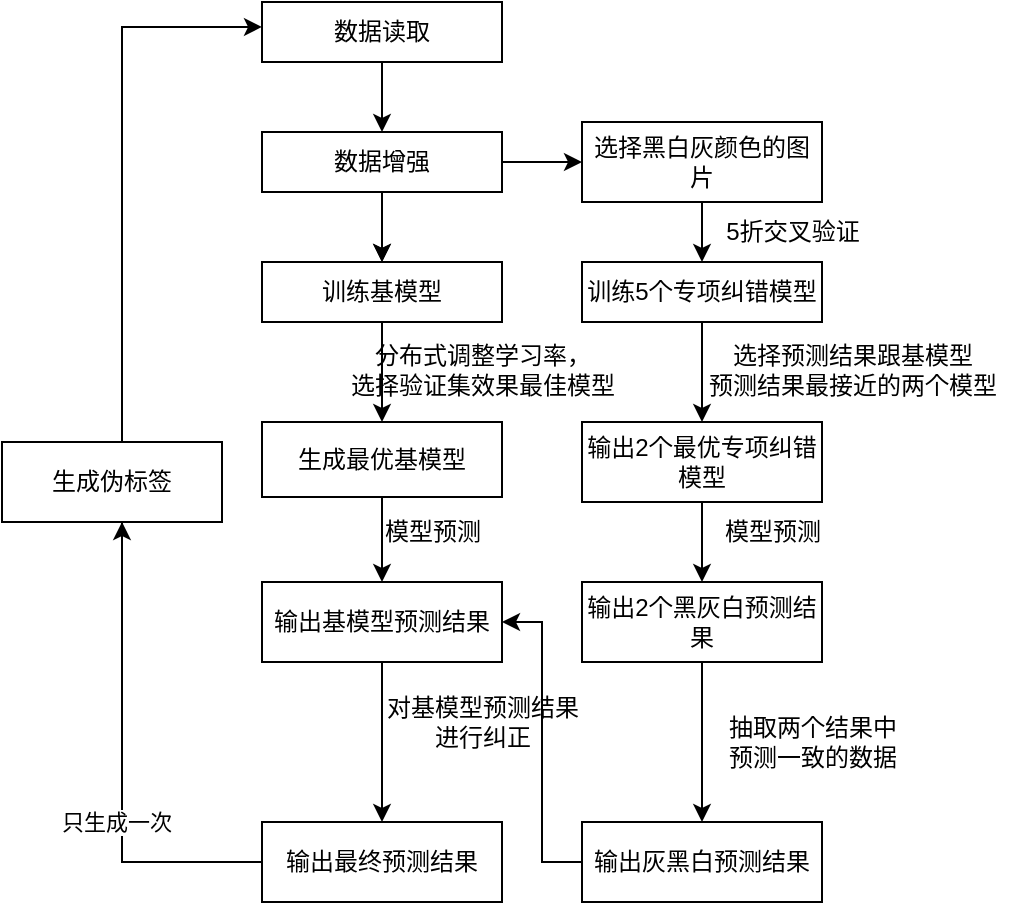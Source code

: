 <mxfile version="20.5.1" type="github">
  <diagram id="Q1Jix77r4ZnzV5kOpdrD" name="第 1 页">
    <mxGraphModel dx="981" dy="548" grid="1" gridSize="10" guides="1" tooltips="1" connect="1" arrows="1" fold="1" page="1" pageScale="1" pageWidth="827" pageHeight="1169" math="0" shadow="0">
      <root>
        <mxCell id="0" />
        <mxCell id="1" parent="0" />
        <mxCell id="jdafwGyb-ZA4JQ6VH0_T-3" value="" style="edgeStyle=orthogonalEdgeStyle;rounded=0;orthogonalLoop=1;jettySize=auto;html=1;" parent="1" source="jdafwGyb-ZA4JQ6VH0_T-1" target="jdafwGyb-ZA4JQ6VH0_T-2" edge="1">
          <mxGeometry relative="1" as="geometry">
            <Array as="points">
              <mxPoint x="380" y="250" />
              <mxPoint x="380" y="250" />
            </Array>
          </mxGeometry>
        </mxCell>
        <mxCell id="jdafwGyb-ZA4JQ6VH0_T-1" value="数据读取" style="rounded=0;whiteSpace=wrap;html=1;" parent="1" vertex="1">
          <mxGeometry x="320" y="220" width="120" height="30" as="geometry" />
        </mxCell>
        <mxCell id="jdafwGyb-ZA4JQ6VH0_T-5" value="" style="edgeStyle=orthogonalEdgeStyle;rounded=0;orthogonalLoop=1;jettySize=auto;html=1;" parent="1" source="jdafwGyb-ZA4JQ6VH0_T-2" target="jdafwGyb-ZA4JQ6VH0_T-4" edge="1">
          <mxGeometry relative="1" as="geometry" />
        </mxCell>
        <mxCell id="jdafwGyb-ZA4JQ6VH0_T-9" value="" style="edgeStyle=orthogonalEdgeStyle;rounded=0;orthogonalLoop=1;jettySize=auto;html=1;" parent="1" source="jdafwGyb-ZA4JQ6VH0_T-2" target="jdafwGyb-ZA4JQ6VH0_T-4" edge="1">
          <mxGeometry relative="1" as="geometry" />
        </mxCell>
        <mxCell id="jdafwGyb-ZA4JQ6VH0_T-12" style="edgeStyle=orthogonalEdgeStyle;rounded=0;orthogonalLoop=1;jettySize=auto;html=1;" parent="1" source="jdafwGyb-ZA4JQ6VH0_T-2" target="jdafwGyb-ZA4JQ6VH0_T-10" edge="1">
          <mxGeometry relative="1" as="geometry" />
        </mxCell>
        <mxCell id="jdafwGyb-ZA4JQ6VH0_T-2" value="数据增强" style="rounded=0;whiteSpace=wrap;html=1;" parent="1" vertex="1">
          <mxGeometry x="320" y="285" width="120" height="30" as="geometry" />
        </mxCell>
        <mxCell id="jdafwGyb-ZA4JQ6VH0_T-7" value="" style="edgeStyle=orthogonalEdgeStyle;rounded=0;orthogonalLoop=1;jettySize=auto;html=1;" parent="1" source="jdafwGyb-ZA4JQ6VH0_T-4" target="jdafwGyb-ZA4JQ6VH0_T-6" edge="1">
          <mxGeometry relative="1" as="geometry" />
        </mxCell>
        <mxCell id="jdafwGyb-ZA4JQ6VH0_T-4" value="训练基模型" style="rounded=0;whiteSpace=wrap;html=1;" parent="1" vertex="1">
          <mxGeometry x="320" y="350" width="120" height="30" as="geometry" />
        </mxCell>
        <mxCell id="jdafwGyb-ZA4JQ6VH0_T-20" value="" style="edgeStyle=orthogonalEdgeStyle;rounded=0;orthogonalLoop=1;jettySize=auto;html=1;" parent="1" source="jdafwGyb-ZA4JQ6VH0_T-6" target="jdafwGyb-ZA4JQ6VH0_T-19" edge="1">
          <mxGeometry relative="1" as="geometry" />
        </mxCell>
        <mxCell id="jdafwGyb-ZA4JQ6VH0_T-6" value="生成最优基模型" style="rounded=0;whiteSpace=wrap;html=1;" parent="1" vertex="1">
          <mxGeometry x="320" y="430" width="120" height="37.5" as="geometry" />
        </mxCell>
        <mxCell id="jdafwGyb-ZA4JQ6VH0_T-8" value="分布式调整学习率，&lt;br&gt;选择验证集效果最佳模型" style="text;html=1;align=center;verticalAlign=middle;resizable=0;points=[];autosize=1;strokeColor=none;fillColor=none;" parent="1" vertex="1">
          <mxGeometry x="350" y="383.5" width="160" height="40" as="geometry" />
        </mxCell>
        <mxCell id="jdafwGyb-ZA4JQ6VH0_T-14" value="" style="edgeStyle=orthogonalEdgeStyle;rounded=0;orthogonalLoop=1;jettySize=auto;html=1;" parent="1" source="jdafwGyb-ZA4JQ6VH0_T-10" target="jdafwGyb-ZA4JQ6VH0_T-13" edge="1">
          <mxGeometry relative="1" as="geometry" />
        </mxCell>
        <mxCell id="jdafwGyb-ZA4JQ6VH0_T-10" value="选择黑白灰颜色的图片" style="rounded=0;whiteSpace=wrap;html=1;" parent="1" vertex="1">
          <mxGeometry x="480" y="280" width="120" height="40" as="geometry" />
        </mxCell>
        <mxCell id="jdafwGyb-ZA4JQ6VH0_T-17" value="" style="edgeStyle=orthogonalEdgeStyle;rounded=0;orthogonalLoop=1;jettySize=auto;html=1;" parent="1" source="jdafwGyb-ZA4JQ6VH0_T-13" target="jdafwGyb-ZA4JQ6VH0_T-16" edge="1">
          <mxGeometry relative="1" as="geometry" />
        </mxCell>
        <mxCell id="jdafwGyb-ZA4JQ6VH0_T-13" value="训练5个专项纠错模型" style="rounded=0;whiteSpace=wrap;html=1;" parent="1" vertex="1">
          <mxGeometry x="480" y="350" width="120" height="30" as="geometry" />
        </mxCell>
        <mxCell id="jdafwGyb-ZA4JQ6VH0_T-15" value="5折交叉验证" style="text;html=1;align=center;verticalAlign=middle;resizable=0;points=[];autosize=1;strokeColor=none;fillColor=none;" parent="1" vertex="1">
          <mxGeometry x="540" y="320" width="90" height="30" as="geometry" />
        </mxCell>
        <mxCell id="jdafwGyb-ZA4JQ6VH0_T-16" value="输出2个最优专项纠错模型" style="rounded=0;whiteSpace=wrap;html=1;" parent="1" vertex="1">
          <mxGeometry x="480" y="430" width="120" height="40" as="geometry" />
        </mxCell>
        <mxCell id="jdafwGyb-ZA4JQ6VH0_T-18" value="选择预测结果跟基模型&lt;br&gt;预测结果最接近的两个模型" style="text;html=1;align=center;verticalAlign=middle;resizable=0;points=[];autosize=1;strokeColor=none;fillColor=none;" parent="1" vertex="1">
          <mxGeometry x="530" y="383.5" width="170" height="40" as="geometry" />
        </mxCell>
        <mxCell id="jdafwGyb-ZA4JQ6VH0_T-31" value="" style="edgeStyle=orthogonalEdgeStyle;rounded=0;orthogonalLoop=1;jettySize=auto;html=1;" parent="1" source="jdafwGyb-ZA4JQ6VH0_T-19" target="jdafwGyb-ZA4JQ6VH0_T-30" edge="1">
          <mxGeometry relative="1" as="geometry" />
        </mxCell>
        <mxCell id="jdafwGyb-ZA4JQ6VH0_T-19" value="输出基模型预测结果" style="rounded=0;whiteSpace=wrap;html=1;" parent="1" vertex="1">
          <mxGeometry x="320" y="510" width="120" height="40" as="geometry" />
        </mxCell>
        <mxCell id="jdafwGyb-ZA4JQ6VH0_T-21" value="输出2个黑灰白预测结果" style="rounded=0;whiteSpace=wrap;html=1;" parent="1" vertex="1">
          <mxGeometry x="480" y="510" width="120" height="40" as="geometry" />
        </mxCell>
        <mxCell id="jdafwGyb-ZA4JQ6VH0_T-28" style="edgeStyle=orthogonalEdgeStyle;rounded=0;orthogonalLoop=1;jettySize=auto;html=1;entryX=1;entryY=0.5;entryDx=0;entryDy=0;" parent="1" source="jdafwGyb-ZA4JQ6VH0_T-23" target="jdafwGyb-ZA4JQ6VH0_T-19" edge="1">
          <mxGeometry relative="1" as="geometry" />
        </mxCell>
        <mxCell id="jdafwGyb-ZA4JQ6VH0_T-23" value="输出灰黑白预测结果" style="rounded=0;whiteSpace=wrap;html=1;" parent="1" vertex="1">
          <mxGeometry x="480" y="630" width="120" height="40" as="geometry" />
        </mxCell>
        <mxCell id="jdafwGyb-ZA4JQ6VH0_T-25" value="模型预测" style="text;html=1;align=center;verticalAlign=middle;resizable=0;points=[];autosize=1;strokeColor=none;fillColor=none;" parent="1" vertex="1">
          <mxGeometry x="540" y="470" width="70" height="30" as="geometry" />
        </mxCell>
        <mxCell id="jdafwGyb-ZA4JQ6VH0_T-27" value="抽取两个结果中&lt;br&gt;预测一致的数据" style="text;html=1;align=center;verticalAlign=middle;resizable=0;points=[];autosize=1;strokeColor=none;fillColor=none;" parent="1" vertex="1">
          <mxGeometry x="540" y="570" width="110" height="40" as="geometry" />
        </mxCell>
        <mxCell id="jdafwGyb-ZA4JQ6VH0_T-29" value="对基模型预测结果&lt;br&gt;进行纠正" style="text;html=1;align=center;verticalAlign=middle;resizable=0;points=[];autosize=1;strokeColor=none;fillColor=none;" parent="1" vertex="1">
          <mxGeometry x="370" y="560" width="120" height="40" as="geometry" />
        </mxCell>
        <mxCell id="jdafwGyb-ZA4JQ6VH0_T-35" value="" style="edgeStyle=orthogonalEdgeStyle;rounded=0;orthogonalLoop=1;jettySize=auto;html=1;" parent="1" source="jdafwGyb-ZA4JQ6VH0_T-30" target="jdafwGyb-ZA4JQ6VH0_T-34" edge="1">
          <mxGeometry relative="1" as="geometry">
            <Array as="points">
              <mxPoint x="250" y="650" />
            </Array>
          </mxGeometry>
        </mxCell>
        <mxCell id="jdafwGyb-ZA4JQ6VH0_T-36" value="只生成一次" style="edgeLabel;html=1;align=center;verticalAlign=middle;resizable=0;points=[];" parent="jdafwGyb-ZA4JQ6VH0_T-35" vertex="1" connectable="0">
          <mxGeometry x="-0.25" y="3" relative="1" as="geometry">
            <mxPoint as="offset" />
          </mxGeometry>
        </mxCell>
        <mxCell id="jdafwGyb-ZA4JQ6VH0_T-30" value="输出最终预测结果" style="rounded=0;whiteSpace=wrap;html=1;" parent="1" vertex="1">
          <mxGeometry x="320" y="630" width="120" height="40" as="geometry" />
        </mxCell>
        <mxCell id="jdafwGyb-ZA4JQ6VH0_T-38" style="edgeStyle=orthogonalEdgeStyle;rounded=0;orthogonalLoop=1;jettySize=auto;html=1;" parent="1" edge="1">
          <mxGeometry relative="1" as="geometry">
            <mxPoint x="250" y="550.0" as="sourcePoint" />
            <mxPoint x="320" y="232.47" as="targetPoint" />
            <Array as="points">
              <mxPoint x="250" y="233" />
            </Array>
          </mxGeometry>
        </mxCell>
        <mxCell id="jdafwGyb-ZA4JQ6VH0_T-34" value="生成伪标签" style="rounded=0;whiteSpace=wrap;html=1;" parent="1" vertex="1">
          <mxGeometry x="190" y="440" width="110" height="40" as="geometry" />
        </mxCell>
        <mxCell id="jdafwGyb-ZA4JQ6VH0_T-39" value="模型预测" style="text;html=1;align=center;verticalAlign=middle;resizable=0;points=[];autosize=1;strokeColor=none;fillColor=none;" parent="1" vertex="1">
          <mxGeometry x="370" y="470" width="70" height="30" as="geometry" />
        </mxCell>
        <mxCell id="jdafwGyb-ZA4JQ6VH0_T-43" style="edgeStyle=orthogonalEdgeStyle;rounded=0;orthogonalLoop=1;jettySize=auto;html=1;exitX=0.5;exitY=1;exitDx=0;exitDy=0;fontSize=17;" parent="1" source="jdafwGyb-ZA4JQ6VH0_T-21" target="jdafwGyb-ZA4JQ6VH0_T-21" edge="1">
          <mxGeometry relative="1" as="geometry" />
        </mxCell>
        <mxCell id="jdafwGyb-ZA4JQ6VH0_T-52" value="" style="endArrow=classic;html=1;rounded=0;fontSize=17;entryX=0.5;entryY=0;entryDx=0;entryDy=0;exitX=0.5;exitY=1;exitDx=0;exitDy=0;" parent="1" source="jdafwGyb-ZA4JQ6VH0_T-21" target="jdafwGyb-ZA4JQ6VH0_T-23" edge="1">
          <mxGeometry width="50" height="50" relative="1" as="geometry">
            <mxPoint x="410" y="450" as="sourcePoint" />
            <mxPoint x="460" y="400" as="targetPoint" />
          </mxGeometry>
        </mxCell>
        <mxCell id="jdafwGyb-ZA4JQ6VH0_T-56" value="" style="endArrow=classic;html=1;rounded=0;fontSize=17;entryX=0.5;entryY=0;entryDx=0;entryDy=0;exitX=0.5;exitY=1;exitDx=0;exitDy=0;" parent="1" source="jdafwGyb-ZA4JQ6VH0_T-16" target="jdafwGyb-ZA4JQ6VH0_T-21" edge="1">
          <mxGeometry width="50" height="50" relative="1" as="geometry">
            <mxPoint x="420" y="460" as="sourcePoint" />
            <mxPoint x="470" y="410" as="targetPoint" />
          </mxGeometry>
        </mxCell>
      </root>
    </mxGraphModel>
  </diagram>
</mxfile>

